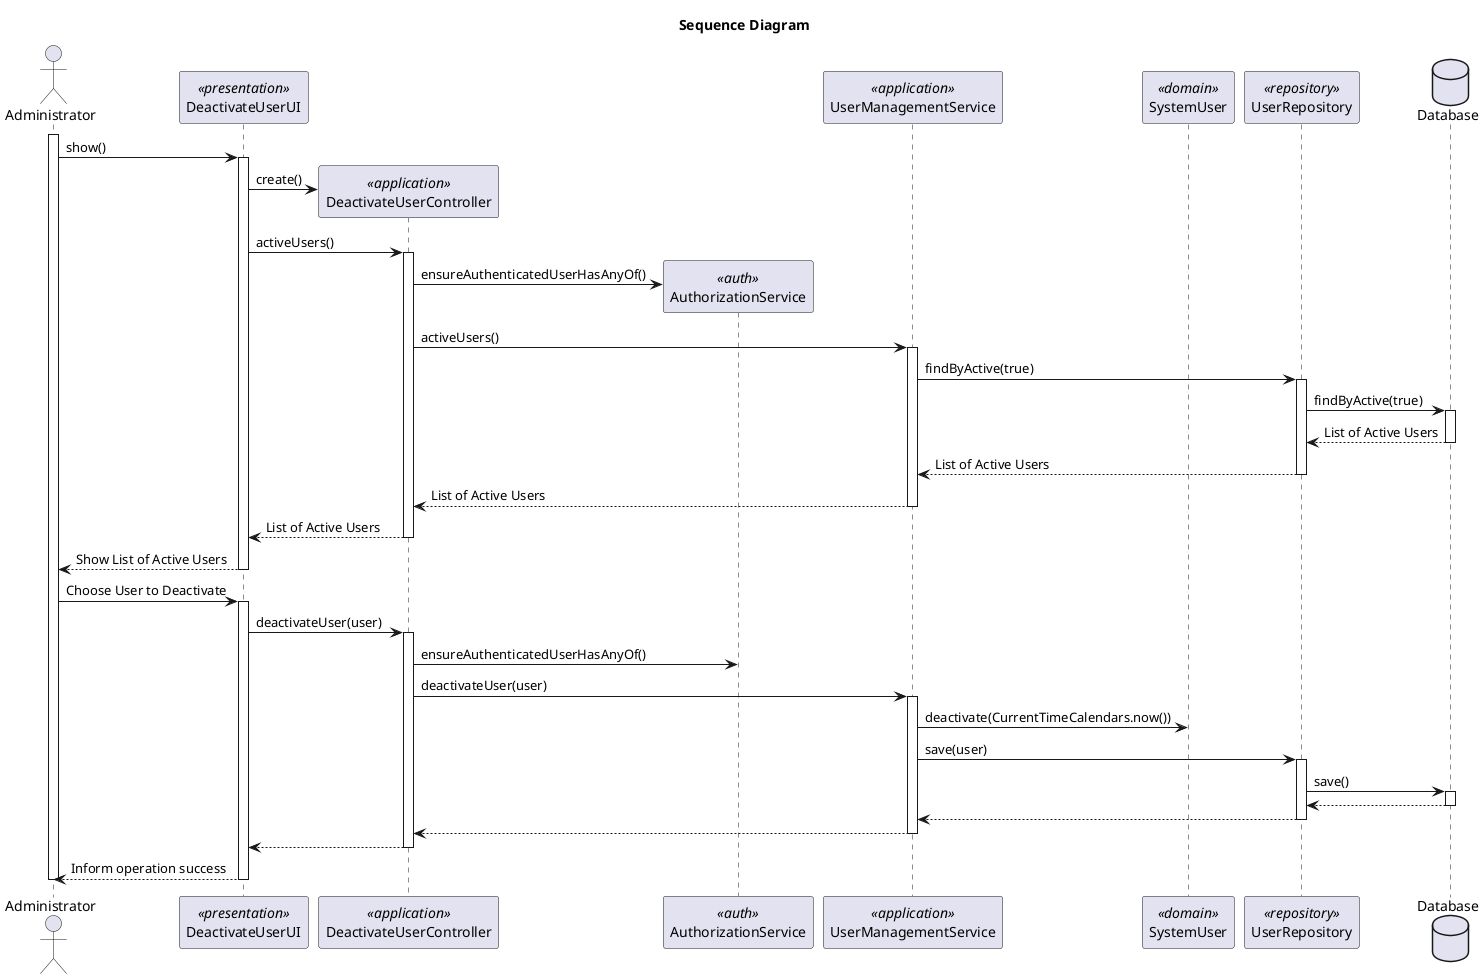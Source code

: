 @startuml
title Sequence Diagram

actor Administrator
participant "DeactivateUserUI" as UI <<presentation>>
participant "DeactivateUserController" as Controller <<application>>
participant "AuthorizationService" as AuthorizationService <<auth>>
participant "UserManagementService" as UserManagementService <<application>>
participant "SystemUser" as SystemUser <<domain>>
participant "UserRepository" as UserRepository <<repository>>
database "Database" as Database

activate Administrator

Administrator -> UI: show()
    activate UI

UI -> Controller** : create()

UI -> Controller: activeUsers()
    activate Controller

        Controller -> AuthorizationService** : ensureAuthenticatedUserHasAnyOf()

        Controller -> UserManagementService: activeUsers()
            activate UserManagementService

                UserManagementService -> UserRepository: findByActive(true)
                    activate UserRepository

                        UserRepository -> Database:  findByActive(true)
                            activate Database

                                Database --> UserRepository: List of Active Users
                            deactivate Database
                        UserRepository --> UserManagementService: List of Active Users
                    deactivate UserRepository


                UserManagementService --> Controller: List of Active Users
            deactivate UserManagementService

        Controller --> UI: List of Active Users
    deactivate Controller

UI --> Administrator: Show List of Active Users
deactivate UI

Administrator -> UI: Choose User to Deactivate


    activate UI

        UI -> Controller : deactivateUser(user)
            activate Controller

                Controller -> AuthorizationService : ensureAuthenticatedUserHasAnyOf()

                Controller -> UserManagementService : deactivateUser(user)
                activate UserManagementService

                    UserManagementService -> SystemUser: deactivate(CurrentTimeCalendars.now())

                    UserManagementService -> UserRepository : save(user)

                    activate UserRepository

                             UserRepository -> Database : save()
                             activate Database

                                Database --> UserRepository
                             deactivate Database

                             UserRepository --> UserManagementService
                    deactivate UserRepository

                    UserManagementService --> Controller
                deactivate UserManagementService

                Controller --> UI
            deactivate Controller
        UI --> Administrator : Inform operation success
        deactivate UI
deactivate Administrator

@enduml
